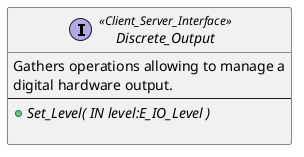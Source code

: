 @startuml

interface Discrete_Output <<Client_Server_Interface>>
{
  Gathers operations allowing to manage a
  digital hardware output.
  --
  {abstract} +Set_Level( IN level:E_IO_Level )

}

@enduml
